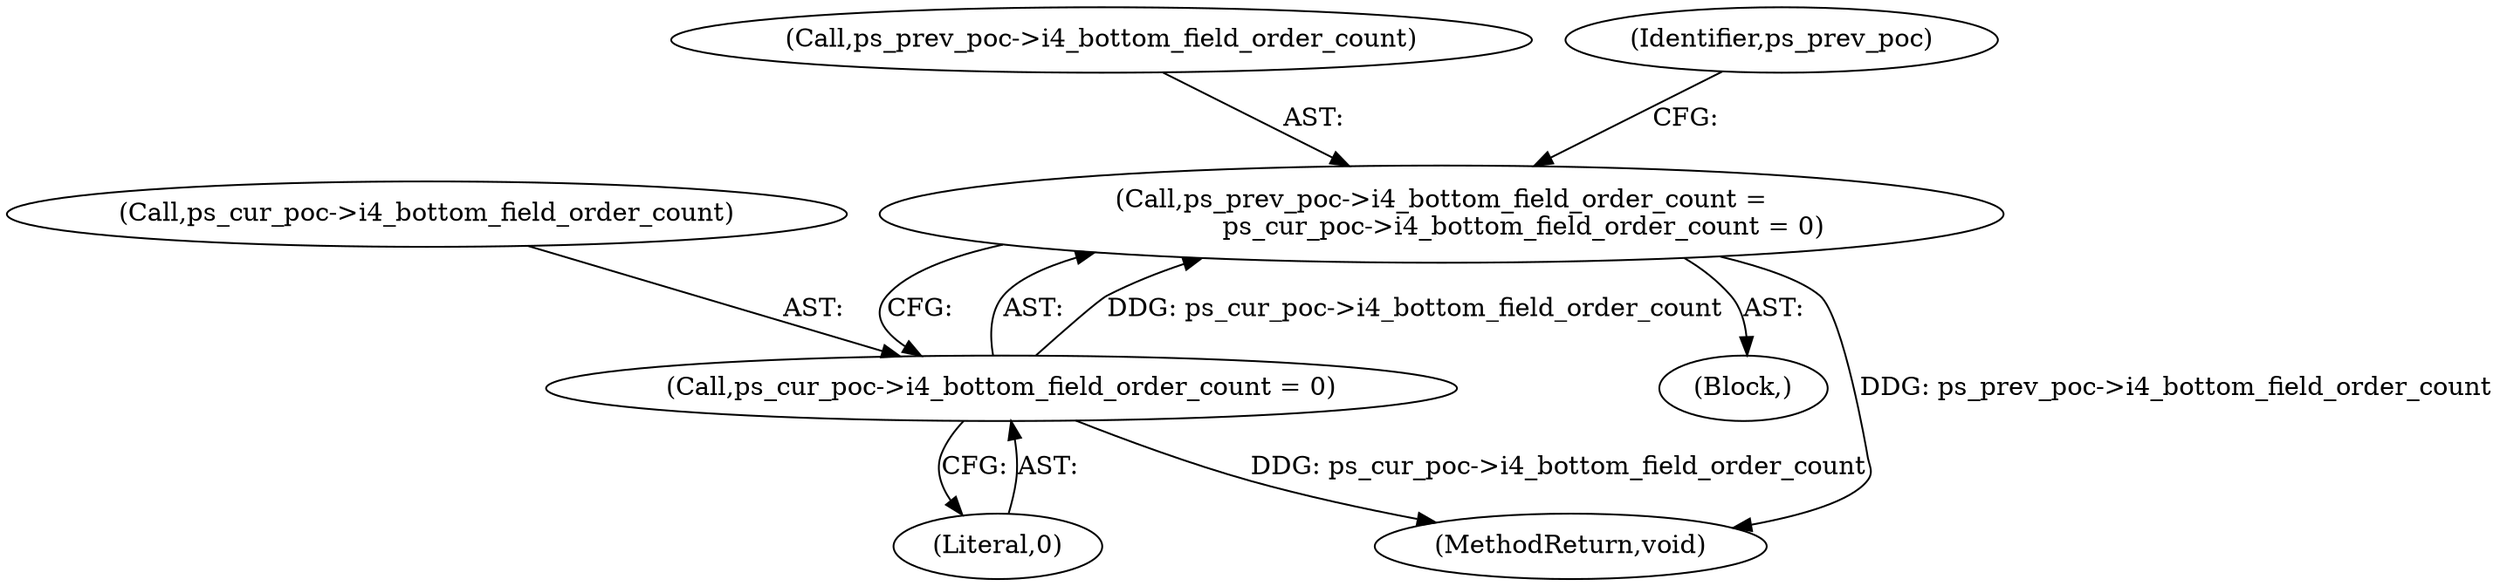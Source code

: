 digraph "0_Android_ecf6c7ce6d5a22d52160698aab44fc234c63291a@pointer" {
"1000580" [label="(Call,ps_prev_poc->i4_bottom_field_order_count =\n                    ps_cur_poc->i4_bottom_field_order_count = 0)"];
"1000584" [label="(Call,ps_cur_poc->i4_bottom_field_order_count = 0)"];
"1000581" [label="(Call,ps_prev_poc->i4_bottom_field_order_count)"];
"1000588" [label="(Literal,0)"];
"1000580" [label="(Call,ps_prev_poc->i4_bottom_field_order_count =\n                    ps_cur_poc->i4_bottom_field_order_count = 0)"];
"1000121" [label="(Block,)"];
"1000956" [label="(MethodReturn,void)"];
"1000585" [label="(Call,ps_cur_poc->i4_bottom_field_order_count)"];
"1000591" [label="(Identifier,ps_prev_poc)"];
"1000584" [label="(Call,ps_cur_poc->i4_bottom_field_order_count = 0)"];
"1000580" -> "1000121"  [label="AST: "];
"1000580" -> "1000584"  [label="CFG: "];
"1000581" -> "1000580"  [label="AST: "];
"1000584" -> "1000580"  [label="AST: "];
"1000591" -> "1000580"  [label="CFG: "];
"1000580" -> "1000956"  [label="DDG: ps_prev_poc->i4_bottom_field_order_count"];
"1000584" -> "1000580"  [label="DDG: ps_cur_poc->i4_bottom_field_order_count"];
"1000584" -> "1000588"  [label="CFG: "];
"1000585" -> "1000584"  [label="AST: "];
"1000588" -> "1000584"  [label="AST: "];
"1000584" -> "1000956"  [label="DDG: ps_cur_poc->i4_bottom_field_order_count"];
}

